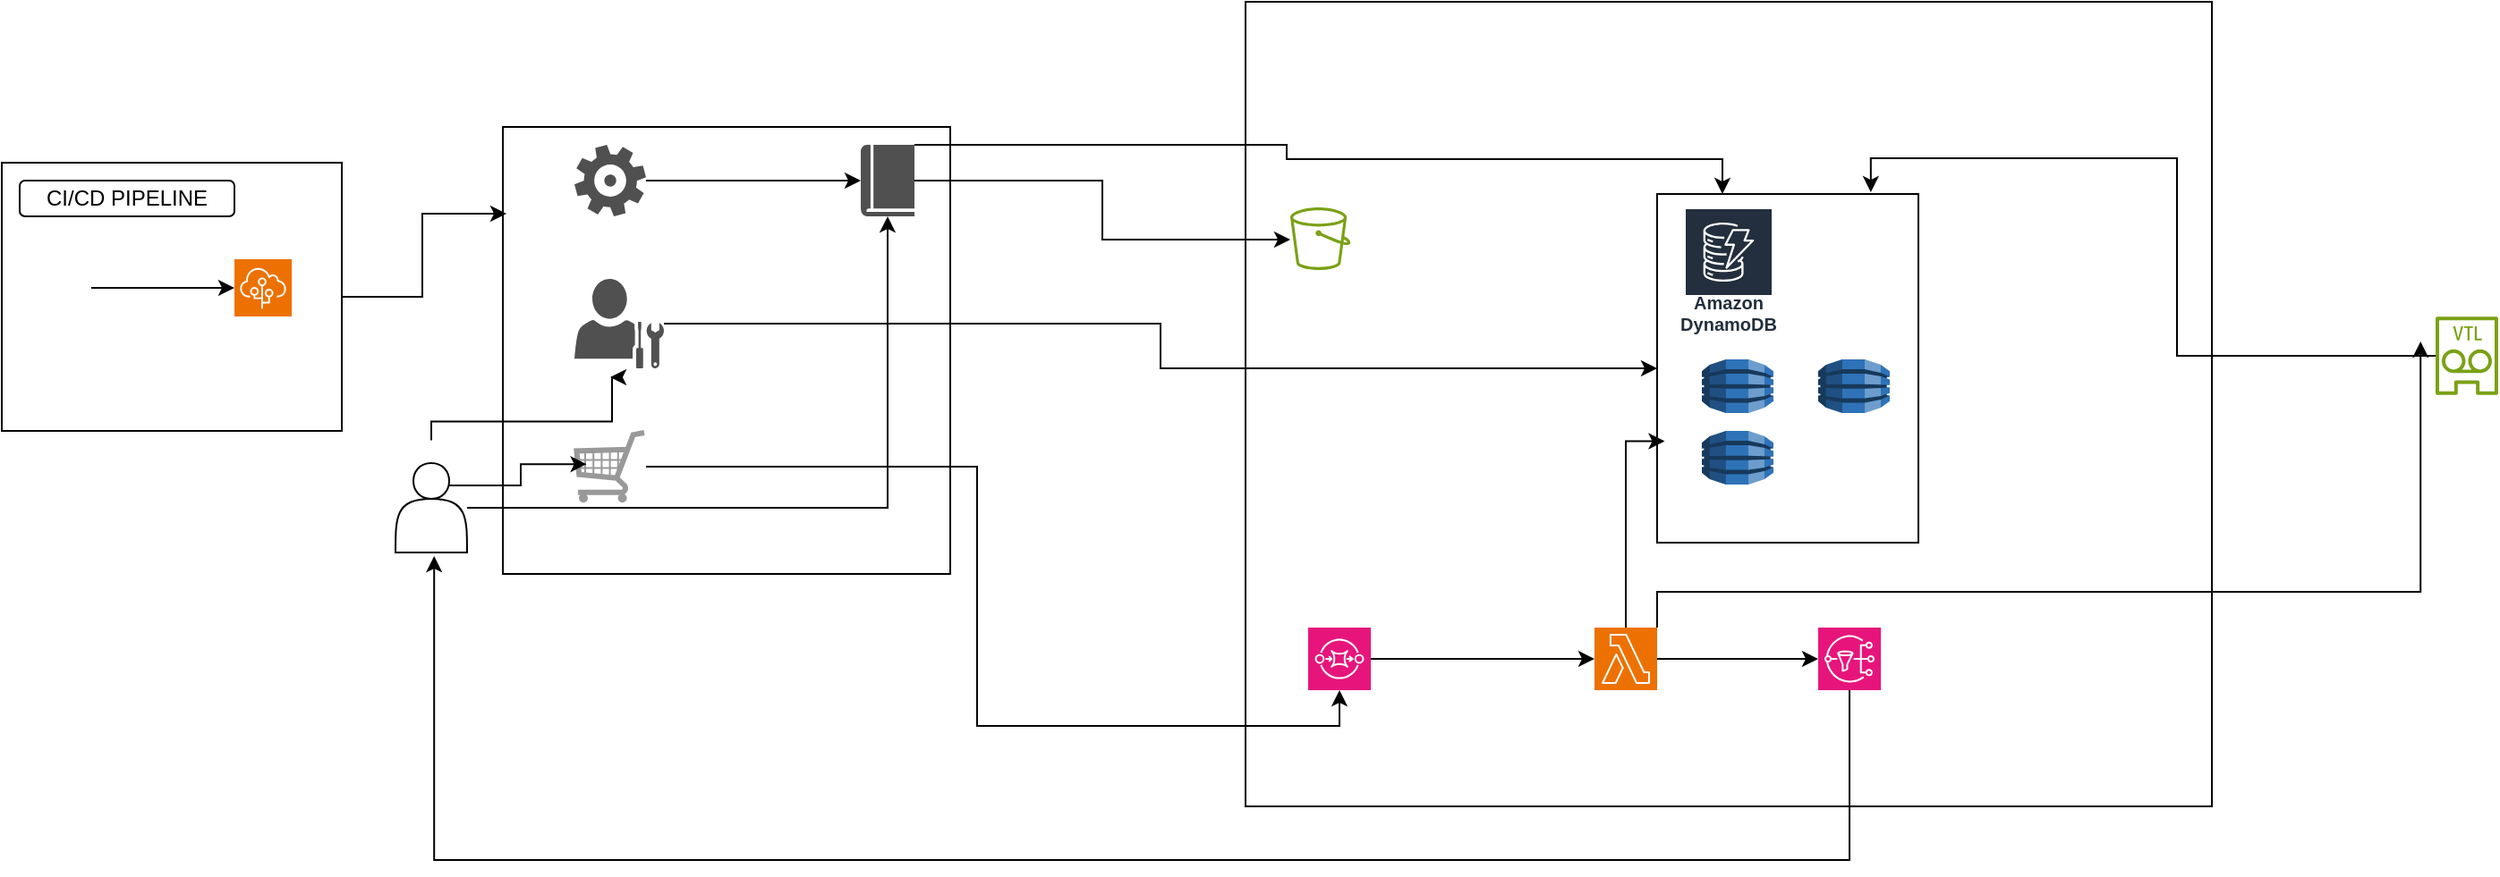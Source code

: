 <mxfile version="26.2.0">
  <diagram name="Page-1" id="ms8zfXULlbWL-4lpEg3L">
    <mxGraphModel dx="1044" dy="566" grid="0" gridSize="10" guides="1" tooltips="1" connect="1" arrows="1" fold="1" page="1" pageScale="1" pageWidth="850" pageHeight="1100" background="none" math="0" shadow="0">
      <root>
        <object label="" id="0">
          <mxCell />
        </object>
        <mxCell id="1" parent="0" />
        <mxCell id="oqv-NDXjtBtArK-2c-zb-1" value="" style="rounded=0;whiteSpace=wrap;html=1;direction=south;" vertex="1" parent="1">
          <mxGeometry x="60" y="170" width="190" height="150" as="geometry" />
        </mxCell>
        <mxCell id="oqv-NDXjtBtArK-2c-zb-2" value="" style="whiteSpace=wrap;html=1;aspect=fixed;" vertex="1" parent="1">
          <mxGeometry x="340" y="150" width="250" height="250" as="geometry" />
        </mxCell>
        <mxCell id="oqv-NDXjtBtArK-2c-zb-4" value="" style="rounded=0;whiteSpace=wrap;html=1;" vertex="1" parent="1">
          <mxGeometry x="755" y="80" width="540" height="450" as="geometry" />
        </mxCell>
        <mxCell id="oqv-NDXjtBtArK-2c-zb-6" value="" style="rounded=0;whiteSpace=wrap;html=1;direction=south;" vertex="1" parent="1">
          <mxGeometry x="985" y="187.5" width="146" height="195" as="geometry" />
        </mxCell>
        <mxCell id="oqv-NDXjtBtArK-2c-zb-7" value="" style="shape=image;html=1;verticalAlign=top;verticalLabelPosition=bottom;labelBackgroundColor=#ffffff;imageAspect=0;aspect=fixed;image=https://cdn4.iconfinder.com/data/icons/miu-black-social-2/60/github-128.png" vertex="1" parent="1">
          <mxGeometry x="70" y="220" width="40" height="40" as="geometry" />
        </mxCell>
        <mxCell id="oqv-NDXjtBtArK-2c-zb-11" value="CI/CD PIPELINE" style="rounded=1;whiteSpace=wrap;html=1;" vertex="1" parent="1">
          <mxGeometry x="70" y="180" width="120" height="20" as="geometry" />
        </mxCell>
        <mxCell id="oqv-NDXjtBtArK-2c-zb-18" value="" style="sketch=0;points=[[0,0,0],[0.25,0,0],[0.5,0,0],[0.75,0,0],[1,0,0],[0,1,0],[0.25,1,0],[0.5,1,0],[0.75,1,0],[1,1,0],[0,0.25,0],[0,0.5,0],[0,0.75,0],[1,0.25,0],[1,0.5,0],[1,0.75,0]];outlineConnect=0;fontColor=#232F3E;fillColor=#ED7100;strokeColor=#ffffff;dashed=0;verticalLabelPosition=bottom;verticalAlign=top;align=center;html=1;fontSize=12;fontStyle=0;aspect=fixed;shape=mxgraph.aws4.resourceIcon;resIcon=mxgraph.aws4.elastic_beanstalk;" vertex="1" parent="1">
          <mxGeometry x="190" y="224" width="32" height="32" as="geometry" />
        </mxCell>
        <mxCell id="oqv-NDXjtBtArK-2c-zb-39" style="edgeStyle=orthogonalEdgeStyle;rounded=0;orthogonalLoop=1;jettySize=auto;html=1;" edge="1" parent="1" source="oqv-NDXjtBtArK-2c-zb-19" target="oqv-NDXjtBtArK-2c-zb-23">
          <mxGeometry relative="1" as="geometry" />
        </mxCell>
        <mxCell id="oqv-NDXjtBtArK-2c-zb-19" value="" style="sketch=0;pointerEvents=1;shadow=0;dashed=0;html=1;strokeColor=none;fillColor=#505050;labelPosition=center;verticalLabelPosition=bottom;verticalAlign=top;outlineConnect=0;align=center;shape=mxgraph.office.concepts.settings_office_365;" vertex="1" parent="1">
          <mxGeometry x="380" y="160" width="40" height="40" as="geometry" />
        </mxCell>
        <mxCell id="oqv-NDXjtBtArK-2c-zb-62" style="edgeStyle=orthogonalEdgeStyle;rounded=0;orthogonalLoop=1;jettySize=auto;html=1;entryX=0.5;entryY=1;entryDx=0;entryDy=0;" edge="1" parent="1" source="oqv-NDXjtBtArK-2c-zb-20" target="oqv-NDXjtBtArK-2c-zb-6">
          <mxGeometry relative="1" as="geometry" />
        </mxCell>
        <mxCell id="oqv-NDXjtBtArK-2c-zb-20" value="" style="sketch=0;pointerEvents=1;shadow=0;dashed=0;html=1;strokeColor=none;fillColor=#505050;labelPosition=center;verticalLabelPosition=bottom;verticalAlign=top;outlineConnect=0;align=center;shape=mxgraph.office.users.administrator;" vertex="1" parent="1">
          <mxGeometry x="380" y="235" width="50" height="50" as="geometry" />
        </mxCell>
        <mxCell id="oqv-NDXjtBtArK-2c-zb-22" value="" style="verticalLabelPosition=bottom;shadow=0;dashed=0;align=center;html=1;verticalAlign=top;strokeWidth=1;shape=mxgraph.mockup.misc.shoppingCart;strokeColor=#999999;" vertex="1" parent="1">
          <mxGeometry x="380" y="320" width="40" height="40" as="geometry" />
        </mxCell>
        <mxCell id="oqv-NDXjtBtArK-2c-zb-53" style="edgeStyle=orthogonalEdgeStyle;rounded=0;orthogonalLoop=1;jettySize=auto;html=1;" edge="1" parent="1" source="oqv-NDXjtBtArK-2c-zb-23" target="oqv-NDXjtBtArK-2c-zb-27">
          <mxGeometry relative="1" as="geometry">
            <Array as="points">
              <mxPoint x="675" y="180" />
              <mxPoint x="675" y="213" />
            </Array>
          </mxGeometry>
        </mxCell>
        <mxCell id="oqv-NDXjtBtArK-2c-zb-59" style="edgeStyle=orthogonalEdgeStyle;rounded=0;orthogonalLoop=1;jettySize=auto;html=1;entryX=0;entryY=0.75;entryDx=0;entryDy=0;" edge="1" parent="1" source="oqv-NDXjtBtArK-2c-zb-23" target="oqv-NDXjtBtArK-2c-zb-6">
          <mxGeometry relative="1" as="geometry">
            <Array as="points">
              <mxPoint x="778" y="160" />
              <mxPoint x="778" y="168" />
              <mxPoint x="1022" y="168" />
            </Array>
          </mxGeometry>
        </mxCell>
        <mxCell id="oqv-NDXjtBtArK-2c-zb-23" value="" style="sketch=0;pointerEvents=1;shadow=0;dashed=0;html=1;strokeColor=none;fillColor=#505050;labelPosition=center;verticalLabelPosition=bottom;verticalAlign=top;outlineConnect=0;align=center;shape=mxgraph.office.concepts.book_journal;" vertex="1" parent="1">
          <mxGeometry x="540" y="160" width="30" height="40" as="geometry" />
        </mxCell>
        <mxCell id="oqv-NDXjtBtArK-2c-zb-40" style="edgeStyle=orthogonalEdgeStyle;rounded=0;orthogonalLoop=1;jettySize=auto;html=1;" edge="1" parent="1" source="oqv-NDXjtBtArK-2c-zb-24" target="oqv-NDXjtBtArK-2c-zb-23">
          <mxGeometry relative="1" as="geometry" />
        </mxCell>
        <mxCell id="oqv-NDXjtBtArK-2c-zb-50" style="edgeStyle=orthogonalEdgeStyle;rounded=0;orthogonalLoop=1;jettySize=auto;html=1;exitX=0.75;exitY=0.25;exitDx=0;exitDy=0;exitPerimeter=0;" edge="1" parent="1">
          <mxGeometry relative="1" as="geometry">
            <mxPoint x="400" y="290" as="targetPoint" />
            <mxPoint x="300" y="325.25" as="sourcePoint" />
            <Array as="points">
              <mxPoint x="300" y="314.75" />
              <mxPoint x="401" y="314.75" />
            </Array>
          </mxGeometry>
        </mxCell>
        <mxCell id="oqv-NDXjtBtArK-2c-zb-24" value="" style="shape=actor;whiteSpace=wrap;html=1;" vertex="1" parent="1">
          <mxGeometry x="280" y="338" width="40" height="50" as="geometry" />
        </mxCell>
        <mxCell id="oqv-NDXjtBtArK-2c-zb-65" style="edgeStyle=orthogonalEdgeStyle;rounded=0;orthogonalLoop=1;jettySize=auto;html=1;" edge="1" parent="1" source="oqv-NDXjtBtArK-2c-zb-26" target="oqv-NDXjtBtArK-2c-zb-28">
          <mxGeometry relative="1" as="geometry" />
        </mxCell>
        <mxCell id="oqv-NDXjtBtArK-2c-zb-26" value="" style="sketch=0;points=[[0,0,0],[0.25,0,0],[0.5,0,0],[0.75,0,0],[1,0,0],[0,1,0],[0.25,1,0],[0.5,1,0],[0.75,1,0],[1,1,0],[0,0.25,0],[0,0.5,0],[0,0.75,0],[1,0.25,0],[1,0.5,0],[1,0.75,0]];outlineConnect=0;fontColor=#232F3E;fillColor=#E7157B;strokeColor=#ffffff;dashed=0;verticalLabelPosition=bottom;verticalAlign=top;align=center;html=1;fontSize=12;fontStyle=0;aspect=fixed;shape=mxgraph.aws4.resourceIcon;resIcon=mxgraph.aws4.sqs;" vertex="1" parent="1">
          <mxGeometry x="790" y="430" width="35" height="35" as="geometry" />
        </mxCell>
        <mxCell id="oqv-NDXjtBtArK-2c-zb-27" value="" style="sketch=0;outlineConnect=0;fontColor=#232F3E;gradientColor=none;fillColor=#7AA116;strokeColor=none;dashed=0;verticalLabelPosition=bottom;verticalAlign=top;align=center;html=1;fontSize=12;fontStyle=0;aspect=fixed;pointerEvents=1;shape=mxgraph.aws4.bucket;" vertex="1" parent="1">
          <mxGeometry x="780" y="195" width="33.65" height="35" as="geometry" />
        </mxCell>
        <mxCell id="oqv-NDXjtBtArK-2c-zb-66" style="edgeStyle=orthogonalEdgeStyle;rounded=0;orthogonalLoop=1;jettySize=auto;html=1;" edge="1" parent="1" source="oqv-NDXjtBtArK-2c-zb-28" target="oqv-NDXjtBtArK-2c-zb-29">
          <mxGeometry relative="1" as="geometry" />
        </mxCell>
        <mxCell id="oqv-NDXjtBtArK-2c-zb-68" style="edgeStyle=orthogonalEdgeStyle;rounded=0;orthogonalLoop=1;jettySize=auto;html=1;exitX=1;exitY=0;exitDx=0;exitDy=0;exitPerimeter=0;" edge="1" parent="1" source="oqv-NDXjtBtArK-2c-zb-28">
          <mxGeometry relative="1" as="geometry">
            <mxPoint x="1411.6" y="270" as="targetPoint" />
            <Array as="points">
              <mxPoint x="985" y="410" />
              <mxPoint x="1412" y="410" />
            </Array>
          </mxGeometry>
        </mxCell>
        <mxCell id="oqv-NDXjtBtArK-2c-zb-28" value="" style="sketch=0;points=[[0,0,0],[0.25,0,0],[0.5,0,0],[0.75,0,0],[1,0,0],[0,1,0],[0.25,1,0],[0.5,1,0],[0.75,1,0],[1,1,0],[0,0.25,0],[0,0.5,0],[0,0.75,0],[1,0.25,0],[1,0.5,0],[1,0.75,0]];outlineConnect=0;fontColor=#232F3E;fillColor=#ED7100;strokeColor=#ffffff;dashed=0;verticalLabelPosition=bottom;verticalAlign=top;align=center;html=1;fontSize=12;fontStyle=0;aspect=fixed;shape=mxgraph.aws4.resourceIcon;resIcon=mxgraph.aws4.lambda;" vertex="1" parent="1">
          <mxGeometry x="950" y="430" width="35" height="35" as="geometry" />
        </mxCell>
        <mxCell id="oqv-NDXjtBtArK-2c-zb-64" style="edgeStyle=orthogonalEdgeStyle;rounded=0;orthogonalLoop=1;jettySize=auto;html=1;" edge="1" parent="1" source="oqv-NDXjtBtArK-2c-zb-29">
          <mxGeometry relative="1" as="geometry">
            <mxPoint x="301.6" y="390" as="targetPoint" />
            <Array as="points">
              <mxPoint x="1093" y="560" />
              <mxPoint x="302" y="560" />
            </Array>
          </mxGeometry>
        </mxCell>
        <mxCell id="oqv-NDXjtBtArK-2c-zb-29" value="" style="sketch=0;points=[[0,0,0],[0.25,0,0],[0.5,0,0],[0.75,0,0],[1,0,0],[0,1,0],[0.25,1,0],[0.5,1,0],[0.75,1,0],[1,1,0],[0,0.25,0],[0,0.5,0],[0,0.75,0],[1,0.25,0],[1,0.5,0],[1,0.75,0]];outlineConnect=0;fontColor=#232F3E;fillColor=#E7157B;strokeColor=#ffffff;dashed=0;verticalLabelPosition=bottom;verticalAlign=top;align=center;html=1;fontSize=12;fontStyle=0;aspect=fixed;shape=mxgraph.aws4.resourceIcon;resIcon=mxgraph.aws4.sns;" vertex="1" parent="1">
          <mxGeometry x="1075" y="430" width="35" height="35" as="geometry" />
        </mxCell>
        <mxCell id="oqv-NDXjtBtArK-2c-zb-31" value="" style="outlineConnect=0;dashed=0;verticalLabelPosition=bottom;verticalAlign=top;align=center;html=1;shape=mxgraph.aws3.dynamo_db;fillColor=#2E73B8;gradientColor=none;" vertex="1" parent="1">
          <mxGeometry x="1010" y="280" width="40" height="30" as="geometry" />
        </mxCell>
        <mxCell id="oqv-NDXjtBtArK-2c-zb-32" value="" style="outlineConnect=0;dashed=0;verticalLabelPosition=bottom;verticalAlign=top;align=center;html=1;shape=mxgraph.aws3.dynamo_db;fillColor=#2E73B8;gradientColor=none;" vertex="1" parent="1">
          <mxGeometry x="1075" y="280" width="40" height="30" as="geometry" />
        </mxCell>
        <mxCell id="oqv-NDXjtBtArK-2c-zb-33" value="" style="outlineConnect=0;dashed=0;verticalLabelPosition=bottom;verticalAlign=top;align=center;html=1;shape=mxgraph.aws3.dynamo_db;fillColor=#2E73B8;gradientColor=none;" vertex="1" parent="1">
          <mxGeometry x="1010" y="320" width="40" height="30" as="geometry" />
        </mxCell>
        <mxCell id="oqv-NDXjtBtArK-2c-zb-34" value="Amazon DynamoDB" style="sketch=0;outlineConnect=0;fontColor=#232F3E;gradientColor=none;strokeColor=#ffffff;fillColor=#232F3E;dashed=0;verticalLabelPosition=middle;verticalAlign=bottom;align=center;html=1;whiteSpace=wrap;fontSize=10;fontStyle=1;spacing=3;shape=mxgraph.aws4.productIcon;prIcon=mxgraph.aws4.dynamodb;" vertex="1" parent="1">
          <mxGeometry x="1000" y="195" width="50" height="75" as="geometry" />
        </mxCell>
        <mxCell id="oqv-NDXjtBtArK-2c-zb-37" style="edgeStyle=orthogonalEdgeStyle;rounded=0;orthogonalLoop=1;jettySize=auto;html=1;exitX=1;exitY=0.5;exitDx=0;exitDy=0;entryX=0;entryY=0.5;entryDx=0;entryDy=0;entryPerimeter=0;" edge="1" parent="1" source="oqv-NDXjtBtArK-2c-zb-7" target="oqv-NDXjtBtArK-2c-zb-18">
          <mxGeometry relative="1" as="geometry" />
        </mxCell>
        <mxCell id="oqv-NDXjtBtArK-2c-zb-48" style="edgeStyle=orthogonalEdgeStyle;rounded=0;orthogonalLoop=1;jettySize=auto;html=1;exitX=0.75;exitY=0.25;exitDx=0;exitDy=0;exitPerimeter=0;entryX=0.17;entryY=0.465;entryDx=0;entryDy=0;entryPerimeter=0;" edge="1" parent="1" source="oqv-NDXjtBtArK-2c-zb-24" target="oqv-NDXjtBtArK-2c-zb-22">
          <mxGeometry relative="1" as="geometry" />
        </mxCell>
        <mxCell id="oqv-NDXjtBtArK-2c-zb-51" style="edgeStyle=orthogonalEdgeStyle;rounded=0;orthogonalLoop=1;jettySize=auto;html=1;exitX=0.5;exitY=0;exitDx=0;exitDy=0;entryX=0.008;entryY=0.194;entryDx=0;entryDy=0;entryPerimeter=0;" edge="1" parent="1" source="oqv-NDXjtBtArK-2c-zb-1" target="oqv-NDXjtBtArK-2c-zb-2">
          <mxGeometry relative="1" as="geometry" />
        </mxCell>
        <mxCell id="oqv-NDXjtBtArK-2c-zb-55" value="" style="sketch=0;outlineConnect=0;fontColor=#232F3E;gradientColor=none;fillColor=#7AA116;strokeColor=none;dashed=0;verticalLabelPosition=bottom;verticalAlign=top;align=center;html=1;fontSize=12;fontStyle=0;aspect=fixed;pointerEvents=1;shape=mxgraph.aws4.virtual_tape_library;" vertex="1" parent="1">
          <mxGeometry x="1420" y="256" width="34.97" height="44" as="geometry" />
        </mxCell>
        <mxCell id="oqv-NDXjtBtArK-2c-zb-63" style="edgeStyle=orthogonalEdgeStyle;rounded=0;orthogonalLoop=1;jettySize=auto;html=1;entryX=0.5;entryY=1;entryDx=0;entryDy=0;entryPerimeter=0;" edge="1" parent="1" source="oqv-NDXjtBtArK-2c-zb-22" target="oqv-NDXjtBtArK-2c-zb-26">
          <mxGeometry relative="1" as="geometry" />
        </mxCell>
        <mxCell id="oqv-NDXjtBtArK-2c-zb-67" style="edgeStyle=orthogonalEdgeStyle;rounded=0;orthogonalLoop=1;jettySize=auto;html=1;entryX=0.709;entryY=0.971;entryDx=0;entryDy=0;entryPerimeter=0;" edge="1" parent="1" source="oqv-NDXjtBtArK-2c-zb-28" target="oqv-NDXjtBtArK-2c-zb-6">
          <mxGeometry relative="1" as="geometry">
            <Array as="points">
              <mxPoint x="968" y="326" />
            </Array>
          </mxGeometry>
        </mxCell>
        <mxCell id="oqv-NDXjtBtArK-2c-zb-69" style="edgeStyle=orthogonalEdgeStyle;rounded=0;orthogonalLoop=1;jettySize=auto;html=1;entryX=-0.005;entryY=0.182;entryDx=0;entryDy=0;entryPerimeter=0;" edge="1" parent="1" source="oqv-NDXjtBtArK-2c-zb-55" target="oqv-NDXjtBtArK-2c-zb-6">
          <mxGeometry relative="1" as="geometry" />
        </mxCell>
      </root>
    </mxGraphModel>
  </diagram>
</mxfile>
